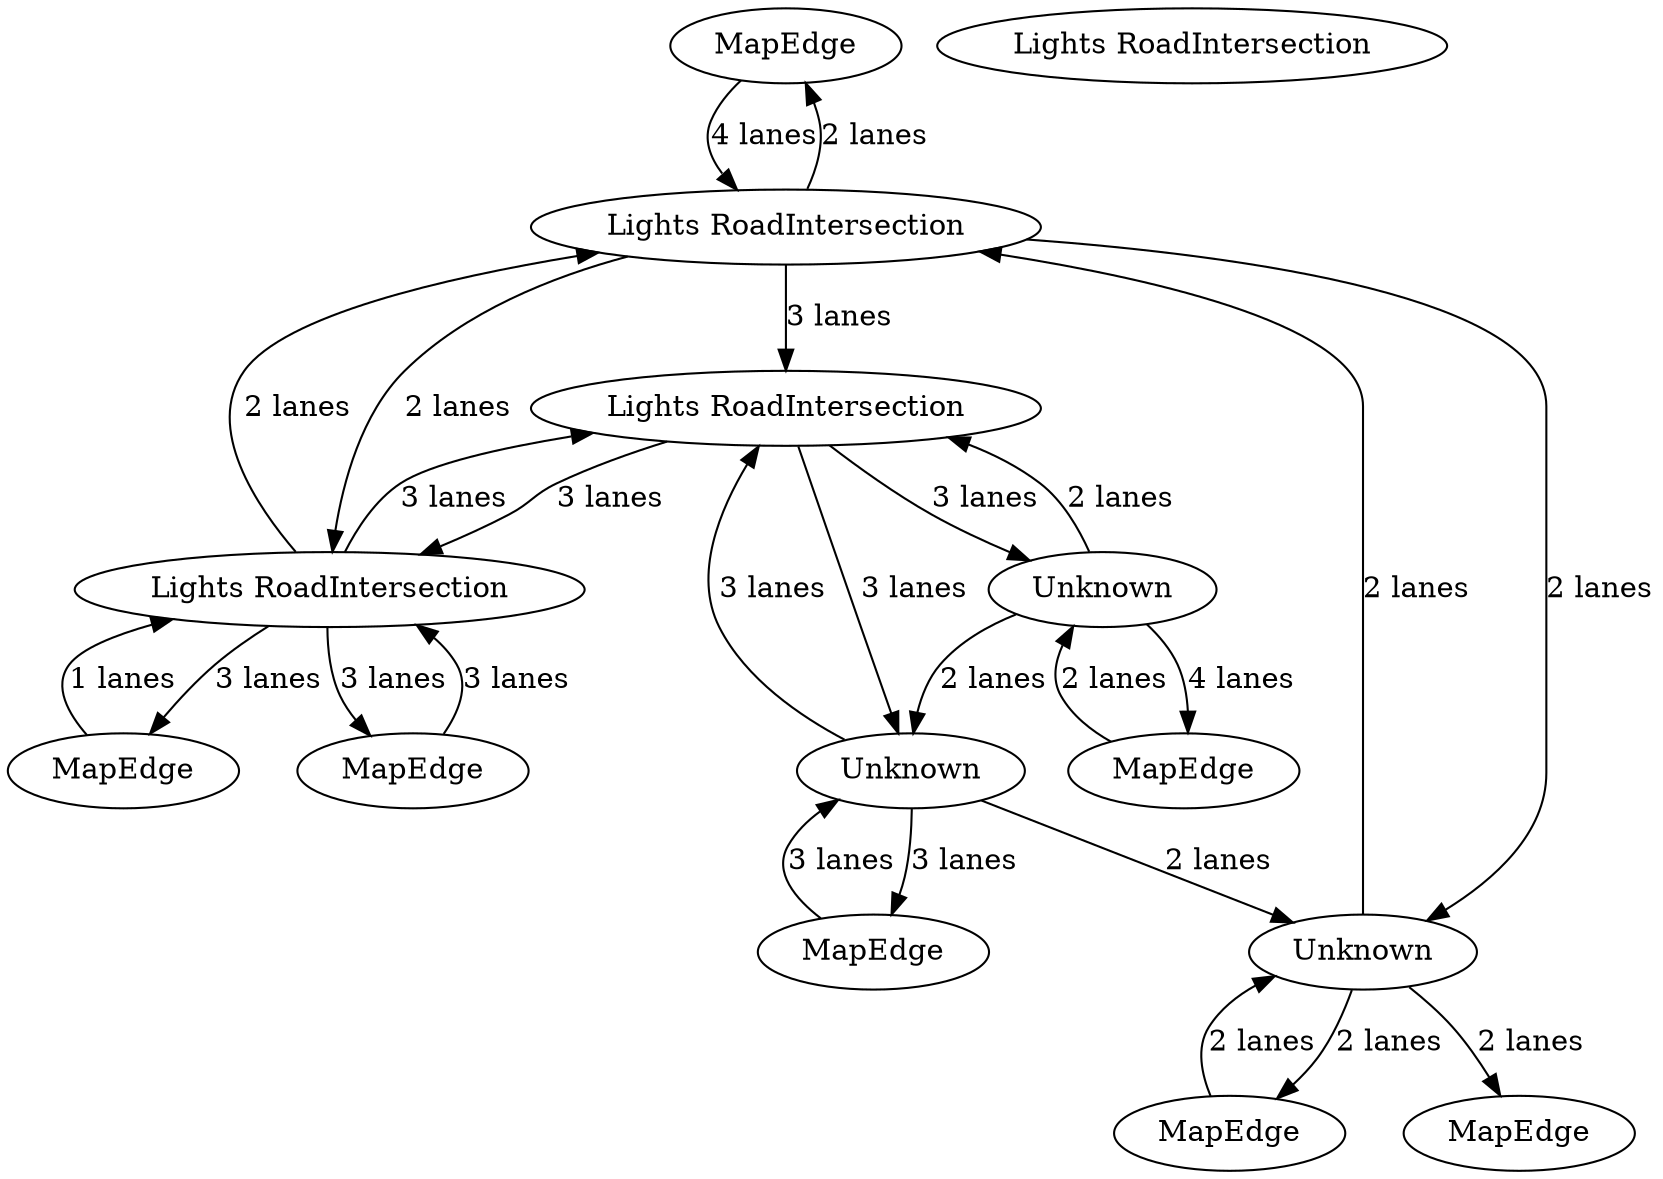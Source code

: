 digraph {
    0 [ label = "MapEdge" ]
    1 [ label = "MapEdge" ]
    2 [ label = "MapEdge" ]
    3 [ label = "MapEdge" ]
    4 [ label = "Lights RoadIntersection" ]
    5 [ label = "MapEdge" ]
    6 [ label = "MapEdge" ]
    7 [ label = "Lights RoadIntersection" ]
    8 [ label = "Lights RoadIntersection" ]
    9 [ label = "Lights RoadIntersection" ]
    10 [ label = "MapEdge" ]
    11 [ label = "Unknown" ]
    12 [ label = "Unknown" ]
    13 [ label = "Unknown" ]
    10 -> 9 [ label = "3 lanes" ]
    9 -> 10 [ label = "3 lanes" ]
    7 -> 9 [ label = "2 lanes" ]
    9 -> 7 [ label = "2 lanes" ]
    9 -> 8 [ label = "3 lanes" ]
    8 -> 9 [ label = "3 lanes" ]
    8 -> 12 [ label = "3 lanes" ]
    12 -> 8 [ label = "3 lanes" ]
    12 -> 2 [ label = "3 lanes" ]
    2 -> 12 [ label = "3 lanes" ]
    7 -> 8 [ label = "3 lanes" ]
    11 -> 3 [ label = "4 lanes" ]
    3 -> 11 [ label = "2 lanes" ]
    0 -> 7 [ label = "4 lanes" ]
    7 -> 0 [ label = "2 lanes" ]
    1 -> 13 [ label = "2 lanes" ]
    13 -> 1 [ label = "2 lanes" ]
    13 -> 7 [ label = "2 lanes" ]
    7 -> 13 [ label = "2 lanes" ]
    13 -> 5 [ label = "2 lanes" ]
    11 -> 12 [ label = "2 lanes" ]
    12 -> 13 [ label = "2 lanes" ]
    9 -> 6 [ label = "3 lanes" ]
    6 -> 9 [ label = "1 lanes" ]
    8 -> 11 [ label = "3 lanes" ]
    11 -> 8 [ label = "2 lanes" ]
}
